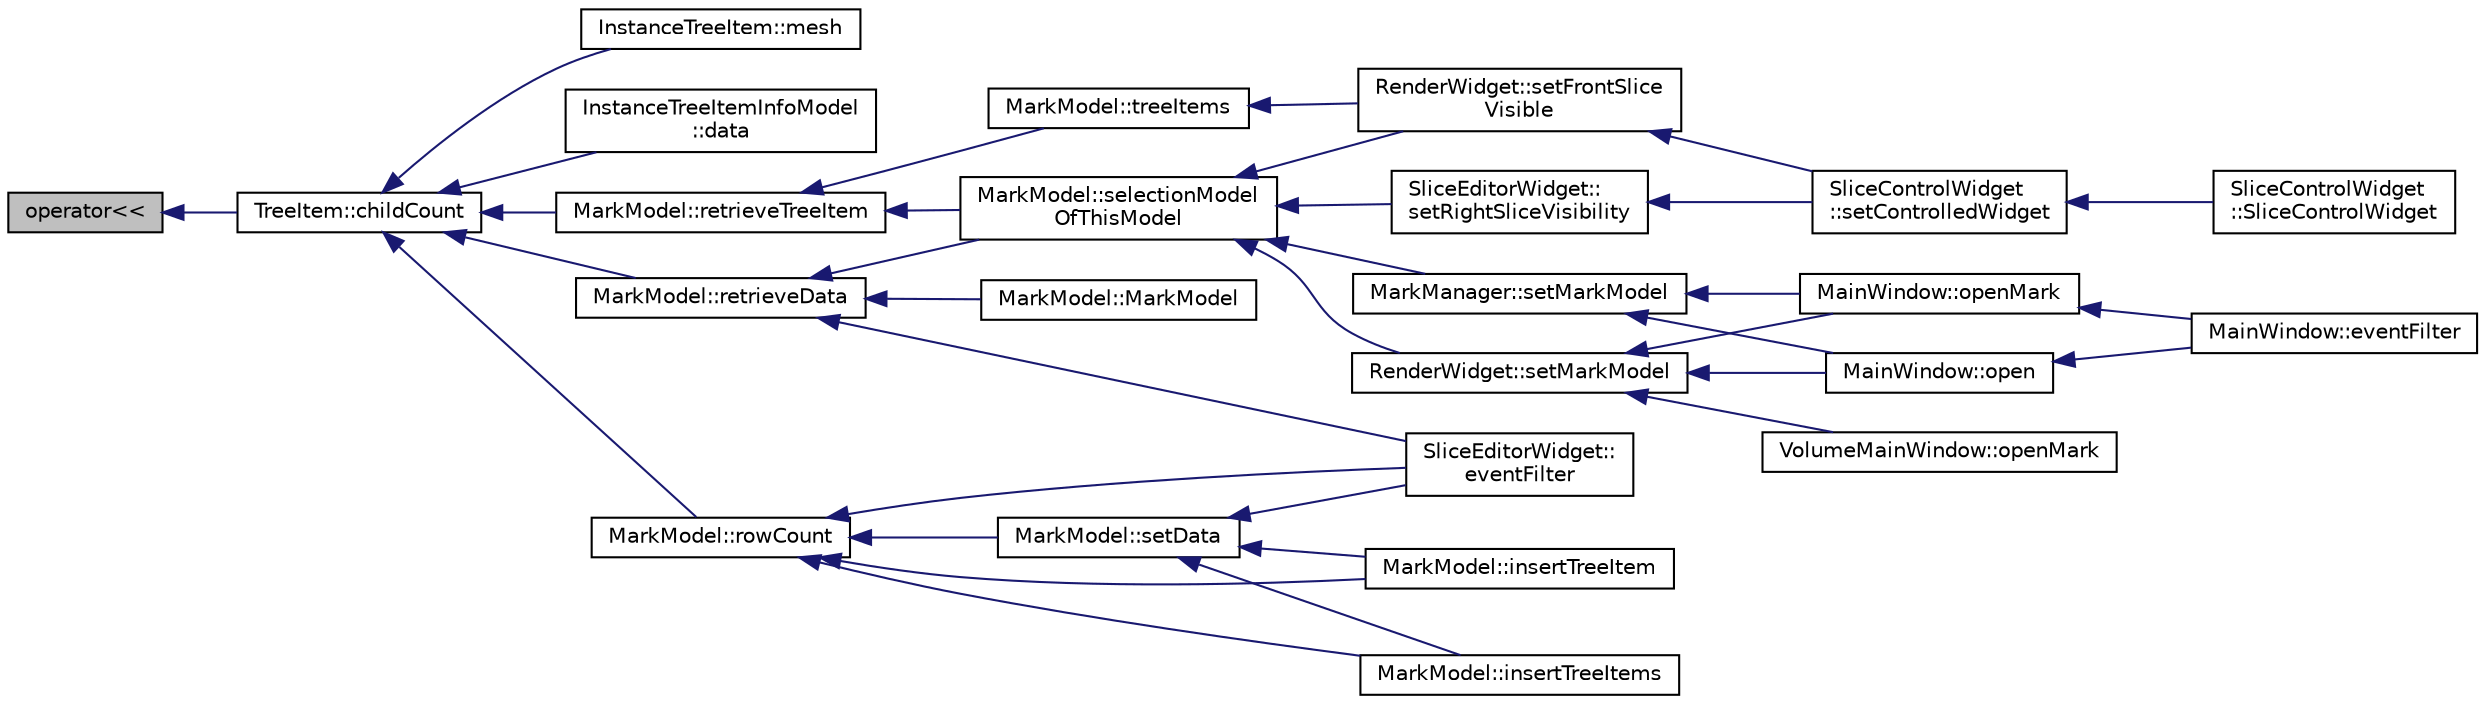 digraph "operator&lt;&lt;"
{
  edge [fontname="Helvetica",fontsize="10",labelfontname="Helvetica",labelfontsize="10"];
  node [fontname="Helvetica",fontsize="10",shape=record];
  rankdir="LR";
  Node1 [label="operator\<\<",height=0.2,width=0.4,color="black", fillcolor="grey75", style="filled", fontcolor="black"];
  Node1 -> Node2 [dir="back",color="midnightblue",fontsize="10",style="solid",fontname="Helvetica"];
  Node2 [label="TreeItem::childCount",height=0.2,width=0.4,color="black", fillcolor="white", style="filled",URL="$class_tree_item.html#a14551ec37f50067974fc93aa78b4b6e1"];
  Node2 -> Node3 [dir="back",color="midnightblue",fontsize="10",style="solid",fontname="Helvetica"];
  Node3 [label="InstanceTreeItem::mesh",height=0.2,width=0.4,color="black", fillcolor="white", style="filled",URL="$class_instance_tree_item.html#a87288f39102b83857e44cd1245dd9b92"];
  Node2 -> Node4 [dir="back",color="midnightblue",fontsize="10",style="solid",fontname="Helvetica"];
  Node4 [label="InstanceTreeItemInfoModel\l::data",height=0.2,width=0.4,color="black", fillcolor="white", style="filled",URL="$class_instance_tree_item_info_model.html#a9d86725a5661fd4f8b84c2844bb25174"];
  Node2 -> Node5 [dir="back",color="midnightblue",fontsize="10",style="solid",fontname="Helvetica"];
  Node5 [label="MarkModel::retrieveData",height=0.2,width=0.4,color="black", fillcolor="white", style="filled",URL="$class_mark_model.html#af319ad9abc81c3b59112d9c8c08f2cab"];
  Node5 -> Node6 [dir="back",color="midnightblue",fontsize="10",style="solid",fontname="Helvetica"];
  Node6 [label="MarkModel::MarkModel",height=0.2,width=0.4,color="black", fillcolor="white", style="filled",URL="$class_mark_model.html#a41f493af223c4e686214ab685b46a65a",tooltip="Creates a mark model from a file. "];
  Node5 -> Node7 [dir="back",color="midnightblue",fontsize="10",style="solid",fontname="Helvetica"];
  Node7 [label="MarkModel::selectionModel\lOfThisModel",height=0.2,width=0.4,color="black", fillcolor="white", style="filled",URL="$class_mark_model.html#ad58bc2e692e3b5a0716e20145d135e50"];
  Node7 -> Node8 [dir="back",color="midnightblue",fontsize="10",style="solid",fontname="Helvetica"];
  Node8 [label="MarkManager::setMarkModel",height=0.2,width=0.4,color="black", fillcolor="white", style="filled",URL="$class_mark_manager.html#a1c5504fe103bdbd2402f1bf35081c04a",tooltip="Set new model model to the widget. "];
  Node8 -> Node9 [dir="back",color="midnightblue",fontsize="10",style="solid",fontname="Helvetica"];
  Node9 [label="MainWindow::open",height=0.2,width=0.4,color="black", fillcolor="white", style="filled",URL="$class_main_window.html#a1e8fb82ba2db0b722d9cd49fb05e4952"];
  Node9 -> Node10 [dir="back",color="midnightblue",fontsize="10",style="solid",fontname="Helvetica"];
  Node10 [label="MainWindow::eventFilter",height=0.2,width=0.4,color="black", fillcolor="white", style="filled",URL="$class_main_window.html#ade305265b2120df2489a5ebeb07ebbe1"];
  Node8 -> Node11 [dir="back",color="midnightblue",fontsize="10",style="solid",fontname="Helvetica"];
  Node11 [label="MainWindow::openMark",height=0.2,width=0.4,color="black", fillcolor="white", style="filled",URL="$class_main_window.html#a9cd18140979dd0f5d1312e9c66de19da"];
  Node11 -> Node10 [dir="back",color="midnightblue",fontsize="10",style="solid",fontname="Helvetica"];
  Node7 -> Node12 [dir="back",color="midnightblue",fontsize="10",style="solid",fontname="Helvetica"];
  Node12 [label="RenderWidget::setMarkModel",height=0.2,width=0.4,color="black", fillcolor="white", style="filled",URL="$class_render_widget.html#ae525129d1fd36fa90f7c6674f4b51d70",tooltip="Sets the slice model as the given model. "];
  Node12 -> Node9 [dir="back",color="midnightblue",fontsize="10",style="solid",fontname="Helvetica"];
  Node12 -> Node11 [dir="back",color="midnightblue",fontsize="10",style="solid",fontname="Helvetica"];
  Node12 -> Node13 [dir="back",color="midnightblue",fontsize="10",style="solid",fontname="Helvetica"];
  Node13 [label="VolumeMainWindow::openMark",height=0.2,width=0.4,color="black", fillcolor="white", style="filled",URL="$class_volume_main_window.html#a690eac05cd92c04cfd56e9a7f9fe19b5"];
  Node7 -> Node14 [dir="back",color="midnightblue",fontsize="10",style="solid",fontname="Helvetica"];
  Node14 [label="RenderWidget::setFrontSlice\lVisible",height=0.2,width=0.4,color="black", fillcolor="white", style="filled",URL="$class_render_widget.html#a54d5421db7ae7377116979c9189c9365",tooltip="This property holds the visibility of the front slice when renders data with slice type render..."];
  Node14 -> Node15 [dir="back",color="midnightblue",fontsize="10",style="solid",fontname="Helvetica"];
  Node15 [label="SliceControlWidget\l::setControlledWidget",height=0.2,width=0.4,color="black", fillcolor="white", style="filled",URL="$class_slice_control_widget.html#a22f1c1840e4e0bd6bb7daec1ffcdafc8",tooltip="Sets the controlled widget sliceWidge and volumeWidget to present. "];
  Node15 -> Node16 [dir="back",color="midnightblue",fontsize="10",style="solid",fontname="Helvetica"];
  Node16 [label="SliceControlWidget\l::SliceControlWidget",height=0.2,width=0.4,color="black", fillcolor="white", style="filled",URL="$class_slice_control_widget.html#a57f30c045f08dafbd807c80bd2d862b6",tooltip="Constructs a widget by the given sliceWidget and volumeWidget. "];
  Node7 -> Node17 [dir="back",color="midnightblue",fontsize="10",style="solid",fontname="Helvetica"];
  Node17 [label="SliceEditorWidget::\lsetRightSliceVisibility",height=0.2,width=0.4,color="black", fillcolor="white", style="filled",URL="$class_slice_editor_widget.html#ad994c2599b8cee4b75614e230b2214e6",tooltip="This is a convenience function to set right slice visibility. "];
  Node17 -> Node15 [dir="back",color="midnightblue",fontsize="10",style="solid",fontname="Helvetica"];
  Node5 -> Node18 [dir="back",color="midnightblue",fontsize="10",style="solid",fontname="Helvetica"];
  Node18 [label="SliceEditorWidget::\leventFilter",height=0.2,width=0.4,color="black", fillcolor="white", style="filled",URL="$class_slice_editor_widget.html#a1ec28842041deac02c57bba58ec2d6a0",tooltip="Reimplemented from QWidget::eventFilter. "];
  Node2 -> Node19 [dir="back",color="midnightblue",fontsize="10",style="solid",fontname="Helvetica"];
  Node19 [label="MarkModel::retrieveTreeItem",height=0.2,width=0.4,color="black", fillcolor="white", style="filled",URL="$class_mark_model.html#ac21d495d673ed2238d7c1df17fa844fb",tooltip="This is a helper function for get specified type to items in the parent of . "];
  Node19 -> Node20 [dir="back",color="midnightblue",fontsize="10",style="solid",fontname="Helvetica"];
  Node20 [label="MarkModel::treeItems",height=0.2,width=0.4,color="black", fillcolor="white", style="filled",URL="$class_mark_model.html#abd67a8a42ced49d205fc618bcefbc6ab",tooltip="Returns all tree items according to a given parent index parent and a type. "];
  Node20 -> Node14 [dir="back",color="midnightblue",fontsize="10",style="solid",fontname="Helvetica"];
  Node19 -> Node7 [dir="back",color="midnightblue",fontsize="10",style="solid",fontname="Helvetica"];
  Node2 -> Node21 [dir="back",color="midnightblue",fontsize="10",style="solid",fontname="Helvetica"];
  Node21 [label="MarkModel::rowCount",height=0.2,width=0.4,color="black", fillcolor="white", style="filled",URL="$class_mark_model.html#ace2df215d81964450bd7eaadd90c96cb",tooltip="Reimplemented from QAbstractItemModel::rowCount(const QModelIndex & parent) const. "];
  Node21 -> Node22 [dir="back",color="midnightblue",fontsize="10",style="solid",fontname="Helvetica"];
  Node22 [label="MarkModel::insertTreeItem",height=0.2,width=0.4,color="black", fillcolor="white", style="filled",URL="$class_mark_model.html#afc64d35495ea8bed14bbb102cdf7e13a",tooltip="This is a convenience function for inserting an tree item into the tree model by the pointer itself i..."];
  Node21 -> Node23 [dir="back",color="midnightblue",fontsize="10",style="solid",fontname="Helvetica"];
  Node23 [label="MarkModel::insertTreeItems",height=0.2,width=0.4,color="black", fillcolor="white", style="filled",URL="$class_mark_model.html#a7da424d8803b0e5aa37a165ff1237a2b",tooltip="This is a convenience function for inserting a bundle of tree items into the tree model by the pointe..."];
  Node21 -> Node24 [dir="back",color="midnightblue",fontsize="10",style="solid",fontname="Helvetica"];
  Node24 [label="MarkModel::setData",height=0.2,width=0.4,color="black", fillcolor="white", style="filled",URL="$class_mark_model.html#ac42f11801e20c62fce0f45c60487a9f2",tooltip="Reimplemented from QAbstractItemModel::setData(const QModelIndex & index, const QVariant & value..."];
  Node24 -> Node22 [dir="back",color="midnightblue",fontsize="10",style="solid",fontname="Helvetica"];
  Node24 -> Node23 [dir="back",color="midnightblue",fontsize="10",style="solid",fontname="Helvetica"];
  Node24 -> Node18 [dir="back",color="midnightblue",fontsize="10",style="solid",fontname="Helvetica"];
  Node21 -> Node18 [dir="back",color="midnightblue",fontsize="10",style="solid",fontname="Helvetica"];
}
